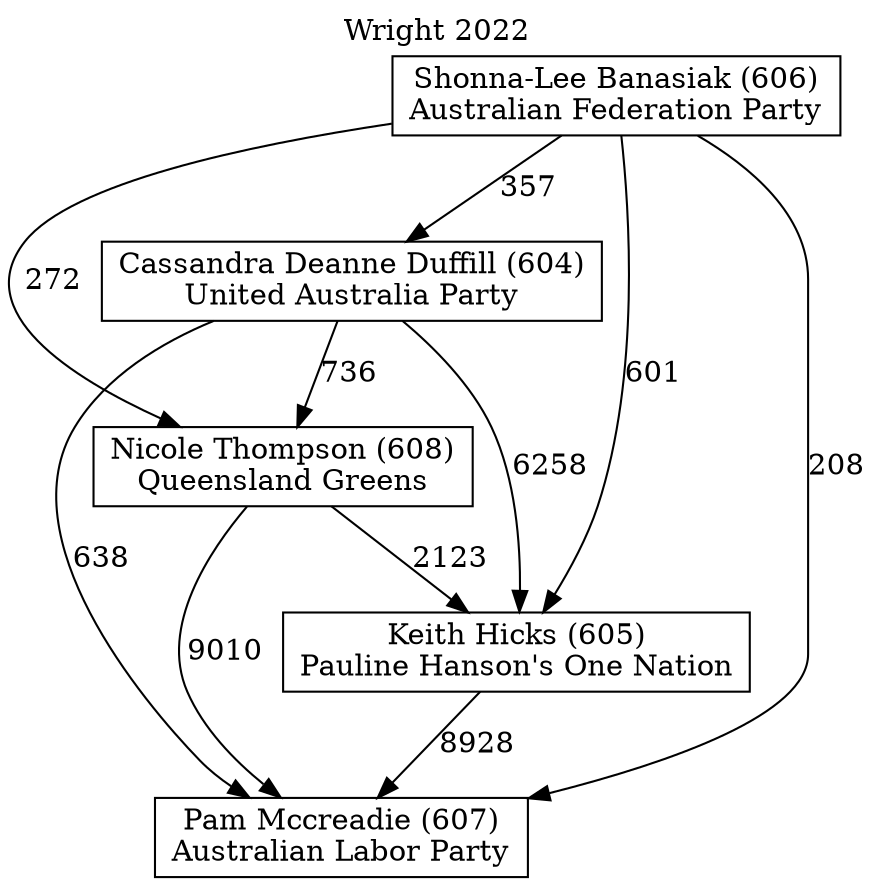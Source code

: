 // House preference flow
digraph "Pam Mccreadie (607)_Wright_2022" {
	graph [label="Wright 2022" labelloc=t mclimit=10]
	node [shape=box]
	"Nicole Thompson (608)" [label="Nicole Thompson (608)
Queensland Greens"]
	"Pam Mccreadie (607)" [label="Pam Mccreadie (607)
Australian Labor Party"]
	"Keith Hicks (605)" [label="Keith Hicks (605)
Pauline Hanson's One Nation"]
	"Shonna-Lee Banasiak (606)" [label="Shonna-Lee Banasiak (606)
Australian Federation Party"]
	"Cassandra Deanne Duffill (604)" [label="Cassandra Deanne Duffill (604)
United Australia Party"]
	"Cassandra Deanne Duffill (604)" -> "Keith Hicks (605)" [label=6258]
	"Nicole Thompson (608)" -> "Keith Hicks (605)" [label=2123]
	"Shonna-Lee Banasiak (606)" -> "Keith Hicks (605)" [label=601]
	"Shonna-Lee Banasiak (606)" -> "Pam Mccreadie (607)" [label=208]
	"Shonna-Lee Banasiak (606)" -> "Nicole Thompson (608)" [label=272]
	"Shonna-Lee Banasiak (606)" -> "Cassandra Deanne Duffill (604)" [label=357]
	"Cassandra Deanne Duffill (604)" -> "Nicole Thompson (608)" [label=736]
	"Nicole Thompson (608)" -> "Pam Mccreadie (607)" [label=9010]
	"Keith Hicks (605)" -> "Pam Mccreadie (607)" [label=8928]
	"Cassandra Deanne Duffill (604)" -> "Pam Mccreadie (607)" [label=638]
}
